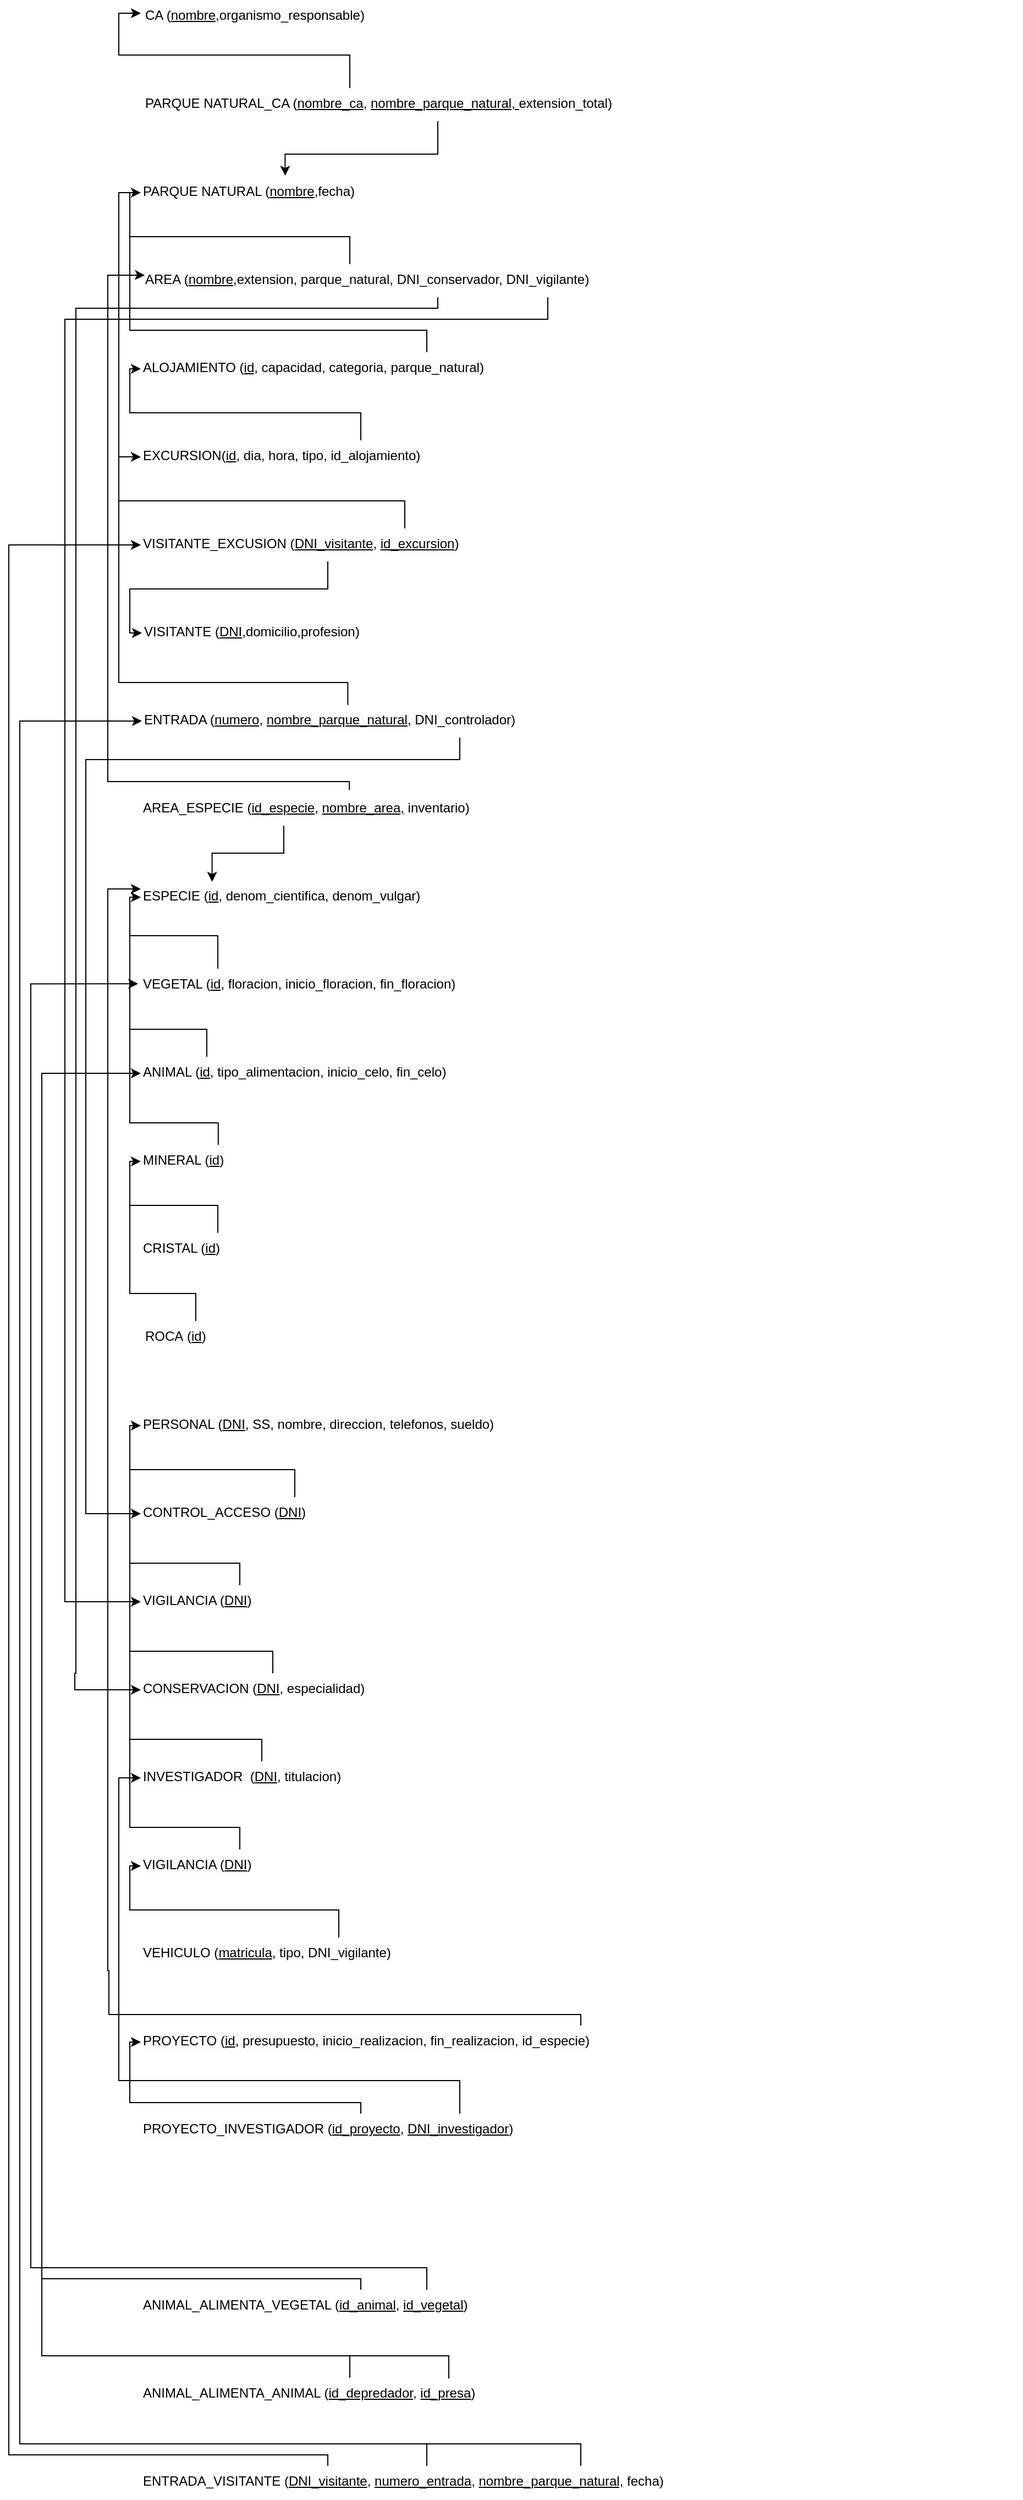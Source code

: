 <mxfile version="22.1.8" type="device">
  <diagram id="R2lEEEUBdFMjLlhIrx00" name="Page-1">
    <mxGraphModel dx="2154" dy="744" grid="1" gridSize="10" guides="1" tooltips="1" connect="1" arrows="1" fold="1" page="1" pageScale="1" pageWidth="850" pageHeight="1100" math="0" shadow="0" extFonts="Permanent Marker^https://fonts.googleapis.com/css?family=Permanent+Marker">
      <root>
        <mxCell id="0" />
        <mxCell id="1" parent="0" />
        <mxCell id="x9J5rN_evlFgohXTIh5l-20" style="edgeStyle=orthogonalEdgeStyle;rounded=0;orthogonalLoop=1;jettySize=auto;html=1;entryX=0;entryY=0.5;entryDx=0;entryDy=0;" edge="1" parent="1" source="Z4ZHJ6j3pj6jutSY8TYd-9" target="Z4ZHJ6j3pj6jutSY8TYd-20">
          <mxGeometry relative="1" as="geometry">
            <Array as="points">
              <mxPoint x="240" y="415" />
              <mxPoint x="30" y="415" />
              <mxPoint x="30" y="375" />
            </Array>
          </mxGeometry>
        </mxCell>
        <mxCell id="Z4ZHJ6j3pj6jutSY8TYd-9" value="&lt;span style=&quot;color: rgb(0, 0, 0); font-family: Helvetica; font-size: 12px; font-style: normal; font-variant-ligatures: normal; font-variant-caps: normal; font-weight: 400; letter-spacing: normal; orphans: 2; text-align: center; text-indent: 0px; text-transform: none; widows: 2; word-spacing: 0px; -webkit-text-stroke-width: 0px; background-color: rgb(251, 251, 251); text-decoration-thickness: initial; text-decoration-style: initial; text-decoration-color: initial; float: none; display: inline !important;&quot;&gt;EXCURSION(&lt;/span&gt;&lt;span style=&quot;color: rgb(0, 0, 0); font-family: Helvetica; font-size: 12px; font-style: normal; font-variant-ligatures: normal; font-variant-caps: normal; letter-spacing: normal; orphans: 2; text-align: center; text-indent: 0px; text-transform: none; widows: 2; word-spacing: 0px; -webkit-text-stroke-width: 0px; background-color: rgb(251, 251, 251); text-decoration-thickness: initial; text-decoration-style: initial; text-decoration-color: initial; float: none; display: inline !important;&quot;&gt;&lt;u&gt;id&lt;/u&gt;&lt;/span&gt;&lt;span style=&quot;color: rgb(0, 0, 0); font-family: Helvetica; font-size: 12px; font-style: normal; font-variant-ligatures: normal; font-variant-caps: normal; font-weight: 400; letter-spacing: normal; orphans: 2; text-align: center; text-indent: 0px; text-transform: none; widows: 2; word-spacing: 0px; -webkit-text-stroke-width: 0px; background-color: rgb(251, 251, 251); text-decoration-thickness: initial; text-decoration-style: initial; text-decoration-color: initial; float: none; display: inline !important;&quot;&gt;, dia, hora, tipo, id_alojamiento)&lt;/span&gt;" style="text;whiteSpace=wrap;html=1;" parent="1" vertex="1">
          <mxGeometry x="40" y="440" width="800" height="30" as="geometry" />
        </mxCell>
        <mxCell id="Z4ZHJ6j3pj6jutSY8TYd-10" value="&lt;span style=&quot;color: rgb(0, 0, 0); font-family: Helvetica; font-size: 12px; font-style: normal; font-variant-ligatures: normal; font-variant-caps: normal; font-weight: 400; letter-spacing: normal; orphans: 2; text-align: center; text-indent: 0px; text-transform: none; widows: 2; word-spacing: 0px; -webkit-text-stroke-width: 0px; background-color: rgb(251, 251, 251); text-decoration-thickness: initial; text-decoration-style: initial; text-decoration-color: initial; float: none; display: inline !important;&quot;&gt;VISITANTE (&lt;u&gt;DNI&lt;/u&gt;,domicilio,profesion)&lt;/span&gt;" style="text;whiteSpace=wrap;html=1;" parent="1" vertex="1">
          <mxGeometry x="41" y="600" width="800" height="30" as="geometry" />
        </mxCell>
        <mxCell id="x9J5rN_evlFgohXTIh5l-27" style="edgeStyle=orthogonalEdgeStyle;rounded=0;orthogonalLoop=1;jettySize=auto;html=1;exitX=0.234;exitY=0.014;exitDx=0;exitDy=0;exitPerimeter=0;endArrow=none;endFill=0;" edge="1" parent="1" source="Z4ZHJ6j3pj6jutSY8TYd-12">
          <mxGeometry relative="1" as="geometry">
            <mxPoint x="30" y="215" as="targetPoint" />
            <Array as="points">
              <mxPoint x="228" y="660" />
              <mxPoint x="20" y="660" />
              <mxPoint x="20" y="215" />
            </Array>
          </mxGeometry>
        </mxCell>
        <mxCell id="x9J5rN_evlFgohXTIh5l-50" style="edgeStyle=orthogonalEdgeStyle;rounded=0;orthogonalLoop=1;jettySize=auto;html=1;entryX=0;entryY=0.5;entryDx=0;entryDy=0;" edge="1" parent="1" source="Z4ZHJ6j3pj6jutSY8TYd-12" target="Z4ZHJ6j3pj6jutSY8TYd-14">
          <mxGeometry relative="1" as="geometry">
            <mxPoint x="-10" y="770" as="targetPoint" />
            <Array as="points">
              <mxPoint x="330" y="730" />
              <mxPoint x="-10" y="730" />
              <mxPoint x="-10" y="1415" />
            </Array>
          </mxGeometry>
        </mxCell>
        <mxCell id="Z4ZHJ6j3pj6jutSY8TYd-12" value="&lt;span style=&quot;color: rgb(0, 0, 0); font-family: Helvetica; font-size: 12px; font-style: normal; font-variant-ligatures: normal; font-variant-caps: normal; font-weight: 400; letter-spacing: normal; orphans: 2; text-align: center; text-indent: 0px; text-transform: none; widows: 2; word-spacing: 0px; -webkit-text-stroke-width: 0px; background-color: rgb(251, 251, 251); text-decoration-thickness: initial; text-decoration-style: initial; text-decoration-color: initial; float: none; display: inline !important;&quot;&gt;ENTRADA (&lt;u&gt;numero&lt;/u&gt;, &lt;u&gt;nombre_parque_natural&lt;/u&gt;, DNI_controlador)&lt;/span&gt;" style="text;whiteSpace=wrap;html=1;" parent="1" vertex="1">
          <mxGeometry x="41" y="680" width="800" height="30" as="geometry" />
        </mxCell>
        <mxCell id="Z4ZHJ6j3pj6jutSY8TYd-13" value="&lt;span style=&quot;color: rgb(0, 0, 0); font-family: Helvetica; font-size: 12px; font-style: normal; font-variant-ligatures: normal; font-variant-caps: normal; font-weight: 400; letter-spacing: normal; orphans: 2; text-align: center; text-indent: 0px; text-transform: none; widows: 2; word-spacing: 0px; -webkit-text-stroke-width: 0px; background-color: rgb(251, 251, 251); text-decoration-thickness: initial; text-decoration-style: initial; text-decoration-color: initial; float: none; display: inline !important;&quot;&gt;PERSONAL (&lt;u&gt;DNI&lt;/u&gt;, SS, nombre, direccion, telefonos, sueldo)&lt;/span&gt;" style="text;whiteSpace=wrap;html=1;" parent="1" vertex="1">
          <mxGeometry x="40" y="1320" width="800" height="30" as="geometry" />
        </mxCell>
        <mxCell id="x9J5rN_evlFgohXTIh5l-37" style="edgeStyle=orthogonalEdgeStyle;rounded=0;orthogonalLoop=1;jettySize=auto;html=1;entryX=0;entryY=0.5;entryDx=0;entryDy=0;" edge="1" parent="1" source="Z4ZHJ6j3pj6jutSY8TYd-14" target="Z4ZHJ6j3pj6jutSY8TYd-13">
          <mxGeometry relative="1" as="geometry">
            <mxPoint x="130" y="1380" as="targetPoint" />
            <Array as="points">
              <mxPoint x="180" y="1375" />
              <mxPoint x="30" y="1375" />
              <mxPoint x="30" y="1335" />
            </Array>
          </mxGeometry>
        </mxCell>
        <mxCell id="Z4ZHJ6j3pj6jutSY8TYd-14" value="&lt;span style=&quot;color: rgb(0, 0, 0); font-family: Helvetica; font-size: 12px; font-style: normal; font-variant-ligatures: normal; font-variant-caps: normal; font-weight: 400; letter-spacing: normal; orphans: 2; text-align: center; text-indent: 0px; text-transform: none; widows: 2; word-spacing: 0px; -webkit-text-stroke-width: 0px; background-color: rgb(251, 251, 251); text-decoration-thickness: initial; text-decoration-style: initial; text-decoration-color: initial; float: none; display: inline !important;&quot;&gt;CONTROL_ACCESO (&lt;u style=&quot;border-color: var(--border-color);&quot;&gt;DNI&lt;/u&gt;)&lt;/span&gt;" style="text;whiteSpace=wrap;html=1;" parent="1" vertex="1">
          <mxGeometry x="40" y="1400" width="758" height="30" as="geometry" />
        </mxCell>
        <mxCell id="x9J5rN_evlFgohXTIh5l-38" style="edgeStyle=orthogonalEdgeStyle;rounded=0;orthogonalLoop=1;jettySize=auto;html=1;endArrow=none;endFill=0;" edge="1" parent="1" source="Z4ZHJ6j3pj6jutSY8TYd-15">
          <mxGeometry relative="1" as="geometry">
            <mxPoint x="30" y="1370" as="targetPoint" />
            <Array as="points">
              <mxPoint x="130" y="1460" />
              <mxPoint x="30" y="1460" />
            </Array>
          </mxGeometry>
        </mxCell>
        <mxCell id="Z4ZHJ6j3pj6jutSY8TYd-15" value="&lt;span style=&quot;color: rgb(0, 0, 0); font-family: Helvetica; font-size: 12px; font-style: normal; font-variant-ligatures: normal; font-variant-caps: normal; font-weight: 400; letter-spacing: normal; orphans: 2; text-align: center; text-indent: 0px; text-transform: none; widows: 2; word-spacing: 0px; -webkit-text-stroke-width: 0px; background-color: rgb(251, 251, 251); text-decoration-thickness: initial; text-decoration-style: initial; text-decoration-color: initial; float: none; display: inline !important;&quot;&gt;VIGILANCIA (&lt;u style=&quot;border-color: var(--border-color);&quot;&gt;DNI&lt;/u&gt;)&lt;/span&gt;" style="text;whiteSpace=wrap;html=1;" parent="1" vertex="1">
          <mxGeometry x="40" y="1480" width="800" height="30" as="geometry" />
        </mxCell>
        <mxCell id="x9J5rN_evlFgohXTIh5l-39" style="edgeStyle=orthogonalEdgeStyle;rounded=0;orthogonalLoop=1;jettySize=auto;html=1;endArrow=none;endFill=0;" edge="1" parent="1" source="Z4ZHJ6j3pj6jutSY8TYd-16">
          <mxGeometry relative="1" as="geometry">
            <mxPoint x="30" y="1450" as="targetPoint" />
            <Array as="points">
              <mxPoint x="160" y="1540" />
              <mxPoint x="30" y="1540" />
            </Array>
          </mxGeometry>
        </mxCell>
        <mxCell id="Z4ZHJ6j3pj6jutSY8TYd-16" value="&lt;span style=&quot;color: rgb(0, 0, 0); font-family: Helvetica; font-size: 12px; font-style: normal; font-variant-ligatures: normal; font-variant-caps: normal; font-weight: 400; letter-spacing: normal; orphans: 2; text-align: center; text-indent: 0px; text-transform: none; widows: 2; word-spacing: 0px; -webkit-text-stroke-width: 0px; background-color: rgb(251, 251, 251); text-decoration-thickness: initial; text-decoration-style: initial; text-decoration-color: initial; float: none; display: inline !important;&quot;&gt;CONSERVACION&amp;nbsp;&lt;/span&gt;(&lt;u style=&quot;border-color: var(--border-color); text-align: center;&quot;&gt;DNI&lt;/u&gt;&lt;span style=&quot;border-color: var(--border-color); text-align: center;&quot;&gt;, especialidad&lt;/span&gt;&lt;span style=&quot;text-align: center;&quot;&gt;)&lt;/span&gt;" style="text;whiteSpace=wrap;html=1;" parent="1" vertex="1">
          <mxGeometry x="40" y="1560" width="800" height="30" as="geometry" />
        </mxCell>
        <mxCell id="x9J5rN_evlFgohXTIh5l-40" style="edgeStyle=orthogonalEdgeStyle;rounded=0;orthogonalLoop=1;jettySize=auto;html=1;endArrow=none;endFill=0;" edge="1" parent="1" source="Z4ZHJ6j3pj6jutSY8TYd-17">
          <mxGeometry relative="1" as="geometry">
            <mxPoint x="30" y="1530" as="targetPoint" />
            <Array as="points">
              <mxPoint x="150" y="1620" />
              <mxPoint x="30" y="1620" />
            </Array>
          </mxGeometry>
        </mxCell>
        <mxCell id="Z4ZHJ6j3pj6jutSY8TYd-17" value="&lt;span style=&quot;color: rgb(0, 0, 0); font-family: Helvetica; font-size: 12px; font-style: normal; font-variant-ligatures: normal; font-variant-caps: normal; font-weight: 400; letter-spacing: normal; orphans: 2; text-align: center; text-indent: 0px; text-transform: none; widows: 2; word-spacing: 0px; -webkit-text-stroke-width: 0px; background-color: rgb(251, 251, 251); text-decoration-thickness: initial; text-decoration-style: initial; text-decoration-color: initial; float: none; display: inline !important;&quot;&gt;INVESTIGADOR&amp;nbsp;&lt;/span&gt;&amp;nbsp;(&lt;u style=&quot;border-color: var(--border-color); text-align: center;&quot;&gt;DNI&lt;/u&gt;&lt;span style=&quot;border-color: var(--border-color); text-align: center;&quot;&gt;, titulacion&lt;/span&gt;&lt;span style=&quot;border-color: var(--border-color); text-align: center;&quot;&gt;)&lt;/span&gt;" style="text;whiteSpace=wrap;html=1;" parent="1" vertex="1">
          <mxGeometry x="40" y="1640" width="800" height="30" as="geometry" />
        </mxCell>
        <mxCell id="Z4ZHJ6j3pj6jutSY8TYd-18" value="&lt;span style=&quot;color: rgb(0, 0, 0); font-family: Helvetica; font-size: 12px; font-style: normal; font-variant-ligatures: normal; font-variant-caps: normal; font-weight: 400; letter-spacing: normal; orphans: 2; text-align: center; text-indent: 0px; text-transform: none; widows: 2; word-spacing: 0px; -webkit-text-stroke-width: 0px; background-color: rgb(251, 251, 251); text-decoration-thickness: initial; text-decoration-style: initial; text-decoration-color: initial; float: none; display: inline !important;&quot;&gt;CA (&lt;u&gt;nombre&lt;/u&gt;,organismo_responsable)&lt;/span&gt;" style="text;whiteSpace=wrap;html=1;" parent="1" vertex="1">
          <mxGeometry x="42" y="40" width="798" height="30" as="geometry" />
        </mxCell>
        <mxCell id="Z4ZHJ6j3pj6jutSY8TYd-19" value="&lt;span style=&quot;color: rgb(0, 0, 0); font-family: Helvetica; font-size: 12px; font-style: normal; font-variant-ligatures: normal; font-variant-caps: normal; font-weight: 400; letter-spacing: normal; orphans: 2; text-align: center; text-indent: 0px; text-transform: none; widows: 2; word-spacing: 0px; -webkit-text-stroke-width: 0px; background-color: rgb(251, 251, 251); text-decoration-thickness: initial; text-decoration-style: initial; text-decoration-color: initial; float: none; display: inline !important;&quot;&gt;PARQUE NATURAL (&lt;u&gt;nombre&lt;/u&gt;,fecha)&lt;/span&gt;" style="text;whiteSpace=wrap;html=1;" parent="1" vertex="1">
          <mxGeometry x="40" y="200" width="800" height="30" as="geometry" />
        </mxCell>
        <mxCell id="x9J5rN_evlFgohXTIh5l-19" style="edgeStyle=orthogonalEdgeStyle;rounded=0;orthogonalLoop=1;jettySize=auto;html=1;endArrow=none;endFill=0;" edge="1" parent="1" source="Z4ZHJ6j3pj6jutSY8TYd-20">
          <mxGeometry relative="1" as="geometry">
            <mxPoint x="30" y="220" as="targetPoint" />
            <Array as="points">
              <mxPoint x="300" y="340" />
              <mxPoint x="30" y="340" />
              <mxPoint x="30" y="220" />
            </Array>
          </mxGeometry>
        </mxCell>
        <mxCell id="Z4ZHJ6j3pj6jutSY8TYd-20" value="&lt;span style=&quot;color: rgb(0, 0, 0); font-family: Helvetica; font-size: 12px; font-style: normal; font-variant-ligatures: normal; font-variant-caps: normal; font-weight: 400; letter-spacing: normal; orphans: 2; text-align: center; text-indent: 0px; text-transform: none; widows: 2; word-spacing: 0px; -webkit-text-stroke-width: 0px; background-color: rgb(251, 251, 251); text-decoration-thickness: initial; text-decoration-style: initial; text-decoration-color: initial; float: none; display: inline !important;&quot;&gt;ALOJAMIENTO (&lt;/span&gt;&lt;u style=&quot;border-color: var(--border-color); color: rgb(0, 0, 0); font-family: Helvetica; font-size: 12px; font-style: normal; font-variant-ligatures: normal; font-variant-caps: normal; font-weight: 400; letter-spacing: normal; orphans: 2; text-align: center; text-indent: 0px; text-transform: none; widows: 2; word-spacing: 0px; -webkit-text-stroke-width: 0px; background-color: rgb(251, 251, 251);&quot;&gt;id&lt;/u&gt;&lt;span style=&quot;color: rgb(0, 0, 0); font-family: Helvetica; font-size: 12px; font-style: normal; font-variant-ligatures: normal; font-variant-caps: normal; font-weight: 400; letter-spacing: normal; orphans: 2; text-align: center; text-indent: 0px; text-transform: none; widows: 2; word-spacing: 0px; -webkit-text-stroke-width: 0px; background-color: rgb(251, 251, 251); text-decoration-thickness: initial; text-decoration-style: initial; text-decoration-color: initial; float: none; display: inline !important;&quot;&gt;,&amp;nbsp;capacidad,&amp;nbsp;categoria, parque_natural)&lt;/span&gt;" style="text;whiteSpace=wrap;html=1;" parent="1" vertex="1">
          <mxGeometry x="40" y="360" width="800" height="30" as="geometry" />
        </mxCell>
        <mxCell id="x9J5rN_evlFgohXTIh5l-18" value="" style="edgeStyle=orthogonalEdgeStyle;rounded=0;orthogonalLoop=1;jettySize=auto;html=1;entryX=0;entryY=0.5;entryDx=0;entryDy=0;" edge="1" parent="1" source="Z4ZHJ6j3pj6jutSY8TYd-21" target="Z4ZHJ6j3pj6jutSY8TYd-19">
          <mxGeometry relative="1" as="geometry">
            <mxPoint x="50" y="250" as="targetPoint" />
            <Array as="points">
              <mxPoint x="230" y="255" />
              <mxPoint x="30" y="255" />
              <mxPoint x="30" y="215" />
            </Array>
          </mxGeometry>
        </mxCell>
        <mxCell id="x9J5rN_evlFgohXTIh5l-51" style="edgeStyle=orthogonalEdgeStyle;rounded=0;orthogonalLoop=1;jettySize=auto;html=1;entryX=0;entryY=0.5;entryDx=0;entryDy=0;" edge="1" parent="1" source="Z4ZHJ6j3pj6jutSY8TYd-21" target="Z4ZHJ6j3pj6jutSY8TYd-16">
          <mxGeometry relative="1" as="geometry">
            <mxPoint x="-20" y="360" as="targetPoint" />
            <Array as="points">
              <mxPoint x="310" y="320" />
              <mxPoint x="-19" y="320" />
              <mxPoint x="-19" y="1560" />
              <mxPoint x="-20" y="1560" />
              <mxPoint x="-20" y="1575" />
            </Array>
          </mxGeometry>
        </mxCell>
        <mxCell id="x9J5rN_evlFgohXTIh5l-52" style="edgeStyle=orthogonalEdgeStyle;rounded=0;orthogonalLoop=1;jettySize=auto;html=1;entryX=0;entryY=0.5;entryDx=0;entryDy=0;" edge="1" parent="1" source="Z4ZHJ6j3pj6jutSY8TYd-21" target="Z4ZHJ6j3pj6jutSY8TYd-15">
          <mxGeometry relative="1" as="geometry">
            <mxPoint x="-30" y="1500" as="targetPoint" />
            <Array as="points">
              <mxPoint x="410" y="330" />
              <mxPoint x="-29" y="330" />
              <mxPoint x="-29" y="1495" />
            </Array>
          </mxGeometry>
        </mxCell>
        <mxCell id="Z4ZHJ6j3pj6jutSY8TYd-21" value="&lt;span style=&quot;color: rgb(0, 0, 0); font-family: Helvetica; font-size: 12px; font-style: normal; font-variant-ligatures: normal; font-variant-caps: normal; font-weight: 400; letter-spacing: normal; orphans: 2; text-align: center; text-indent: 0px; text-transform: none; widows: 2; word-spacing: 0px; -webkit-text-stroke-width: 0px; background-color: rgb(251, 251, 251); text-decoration-thickness: initial; text-decoration-style: initial; text-decoration-color: initial; float: none; display: inline !important;&quot;&gt;AREA (&lt;/span&gt;&lt;u style=&quot;border-color: var(--border-color); color: rgb(0, 0, 0); font-family: Helvetica; font-size: 12px; font-style: normal; font-variant-ligatures: normal; font-variant-caps: normal; font-weight: 400; letter-spacing: normal; orphans: 2; text-align: center; text-indent: 0px; text-transform: none; widows: 2; word-spacing: 0px; -webkit-text-stroke-width: 0px; background-color: rgb(251, 251, 251);&quot;&gt;nombre&lt;/u&gt;&lt;span style=&quot;color: rgb(0, 0, 0); font-family: Helvetica; font-size: 12px; font-style: normal; font-variant-ligatures: normal; font-variant-caps: normal; font-weight: 400; letter-spacing: normal; orphans: 2; text-align: center; text-indent: 0px; text-transform: none; widows: 2; word-spacing: 0px; -webkit-text-stroke-width: 0px; background-color: rgb(251, 251, 251); text-decoration-thickness: initial; text-decoration-style: initial; text-decoration-color: initial; float: none; display: inline !important;&quot;&gt;,extension, parque_natural, DNI_conservador, DNI_vigilante)&lt;/span&gt;" style="text;whiteSpace=wrap;html=1;" parent="1" vertex="1">
          <mxGeometry x="42" y="280" width="798" height="30" as="geometry" />
        </mxCell>
        <mxCell id="x9J5rN_evlFgohXTIh5l-41" style="edgeStyle=orthogonalEdgeStyle;rounded=0;orthogonalLoop=1;jettySize=auto;html=1;endArrow=none;endFill=0;" edge="1" parent="1" source="x9J5rN_evlFgohXTIh5l-1">
          <mxGeometry relative="1" as="geometry">
            <mxPoint x="30" y="1600" as="targetPoint" />
            <Array as="points">
              <mxPoint x="130" y="1700" />
              <mxPoint x="30" y="1700" />
            </Array>
          </mxGeometry>
        </mxCell>
        <mxCell id="x9J5rN_evlFgohXTIh5l-1" value="&lt;span style=&quot;color: rgb(0, 0, 0); font-family: Helvetica; font-size: 12px; font-style: normal; font-variant-ligatures: normal; font-variant-caps: normal; font-weight: 400; letter-spacing: normal; orphans: 2; text-align: center; text-indent: 0px; text-transform: none; widows: 2; word-spacing: 0px; -webkit-text-stroke-width: 0px; background-color: rgb(251, 251, 251); text-decoration-thickness: initial; text-decoration-style: initial; text-decoration-color: initial; float: none; display: inline !important;&quot;&gt;VIGILANCIA (&lt;u style=&quot;border-color: var(--border-color);&quot;&gt;DNI&lt;/u&gt;)&lt;/span&gt;" style="text;whiteSpace=wrap;html=1;" vertex="1" parent="1">
          <mxGeometry x="40" y="1720" width="800" height="30" as="geometry" />
        </mxCell>
        <mxCell id="x9J5rN_evlFgohXTIh5l-2" value="&lt;span style=&quot;color: rgb(0, 0, 0); font-family: Helvetica; font-size: 12px; font-style: normal; font-variant-ligatures: normal; font-variant-caps: normal; font-weight: 400; letter-spacing: normal; orphans: 2; text-align: center; text-indent: 0px; text-transform: none; widows: 2; word-spacing: 0px; -webkit-text-stroke-width: 0px; background-color: rgb(251, 251, 251); text-decoration-thickness: initial; text-decoration-style: initial; text-decoration-color: initial; float: none; display: inline !important;&quot;&gt;ESPECIE (&lt;u&gt;id&lt;/u&gt;, denom_cientifica, denom_vulgar)&lt;/span&gt;" style="text;whiteSpace=wrap;html=1;" vertex="1" parent="1">
          <mxGeometry x="40" y="840" width="800" height="30" as="geometry" />
        </mxCell>
        <mxCell id="x9J5rN_evlFgohXTIh5l-32" value="" style="edgeStyle=orthogonalEdgeStyle;rounded=0;orthogonalLoop=1;jettySize=auto;html=1;endArrow=none;endFill=0;" edge="1" parent="1" source="x9J5rN_evlFgohXTIh5l-3">
          <mxGeometry relative="1" as="geometry">
            <mxPoint x="30" y="890" as="targetPoint" />
            <Array as="points">
              <mxPoint x="110" y="900" />
              <mxPoint x="110" y="900" />
            </Array>
          </mxGeometry>
        </mxCell>
        <mxCell id="x9J5rN_evlFgohXTIh5l-3" value="&lt;span style=&quot;color: rgb(0, 0, 0); font-family: Helvetica; font-size: 12px; font-style: normal; font-variant-ligatures: normal; font-variant-caps: normal; font-weight: 400; letter-spacing: normal; orphans: 2; text-align: center; text-indent: 0px; text-transform: none; widows: 2; word-spacing: 0px; -webkit-text-stroke-width: 0px; background-color: rgb(251, 251, 251); text-decoration-thickness: initial; text-decoration-style: initial; text-decoration-color: initial; float: none; display: inline !important;&quot;&gt;VEGETAL (&lt;u&gt;id&lt;/u&gt;, floracion, inicio_floracion, fin_floracion)&lt;/span&gt;" style="text;whiteSpace=wrap;html=1;" vertex="1" parent="1">
          <mxGeometry x="40" y="920" width="800" height="30" as="geometry" />
        </mxCell>
        <mxCell id="x9J5rN_evlFgohXTIh5l-33" value="" style="edgeStyle=orthogonalEdgeStyle;rounded=0;orthogonalLoop=1;jettySize=auto;html=1;entryX=0;entryY=0.5;entryDx=0;entryDy=0;" edge="1" parent="1" source="x9J5rN_evlFgohXTIh5l-4" target="x9J5rN_evlFgohXTIh5l-2">
          <mxGeometry relative="1" as="geometry">
            <Array as="points">
              <mxPoint x="100" y="975" />
              <mxPoint x="30" y="975" />
              <mxPoint x="30" y="855" />
            </Array>
          </mxGeometry>
        </mxCell>
        <mxCell id="x9J5rN_evlFgohXTIh5l-4" value="&lt;span style=&quot;color: rgb(0, 0, 0); font-family: Helvetica; font-size: 12px; font-style: normal; font-variant-ligatures: normal; font-variant-caps: normal; font-weight: 400; letter-spacing: normal; orphans: 2; text-align: center; text-indent: 0px; text-transform: none; widows: 2; word-spacing: 0px; -webkit-text-stroke-width: 0px; background-color: rgb(251, 251, 251); text-decoration-thickness: initial; text-decoration-style: initial; text-decoration-color: initial; float: none; display: inline !important;&quot;&gt;ANIMAL (&lt;u&gt;id&lt;/u&gt;, tipo_alimentacion, inicio_celo, fin_celo)&lt;/span&gt;" style="text;whiteSpace=wrap;html=1;" vertex="1" parent="1">
          <mxGeometry x="40" y="1000" width="800" height="30" as="geometry" />
        </mxCell>
        <mxCell id="x9J5rN_evlFgohXTIh5l-34" value="" style="edgeStyle=orthogonalEdgeStyle;rounded=0;orthogonalLoop=1;jettySize=auto;html=1;exitX=0.088;exitY=0;exitDx=0;exitDy=0;exitPerimeter=0;endArrow=none;endFill=0;" edge="1" parent="1" source="x9J5rN_evlFgohXTIh5l-5">
          <mxGeometry relative="1" as="geometry">
            <mxPoint x="30" y="970" as="targetPoint" />
            <Array as="points">
              <mxPoint x="110" y="1060" />
              <mxPoint x="30" y="1060" />
              <mxPoint x="30" y="970" />
            </Array>
          </mxGeometry>
        </mxCell>
        <mxCell id="x9J5rN_evlFgohXTIh5l-5" value="&lt;span style=&quot;color: rgb(0, 0, 0); font-family: Helvetica; font-size: 12px; font-style: normal; font-variant-ligatures: normal; font-variant-caps: normal; font-weight: 400; letter-spacing: normal; orphans: 2; text-align: center; text-indent: 0px; text-transform: none; widows: 2; word-spacing: 0px; -webkit-text-stroke-width: 0px; background-color: rgb(251, 251, 251); text-decoration-thickness: initial; text-decoration-style: initial; text-decoration-color: initial; float: none; display: inline !important;&quot;&gt;MINERAL (&lt;u&gt;id&lt;/u&gt;)&lt;/span&gt;" style="text;whiteSpace=wrap;html=1;" vertex="1" parent="1">
          <mxGeometry x="40" y="1080" width="800" height="30" as="geometry" />
        </mxCell>
        <mxCell id="x9J5rN_evlFgohXTIh5l-35" style="edgeStyle=orthogonalEdgeStyle;rounded=0;orthogonalLoop=1;jettySize=auto;html=1;entryX=0;entryY=0.5;entryDx=0;entryDy=0;" edge="1" parent="1" source="x9J5rN_evlFgohXTIh5l-6" target="x9J5rN_evlFgohXTIh5l-5">
          <mxGeometry relative="1" as="geometry">
            <Array as="points">
              <mxPoint x="110" y="1135" />
              <mxPoint x="30" y="1135" />
              <mxPoint x="30" y="1095" />
            </Array>
          </mxGeometry>
        </mxCell>
        <mxCell id="x9J5rN_evlFgohXTIh5l-6" value="&lt;span style=&quot;color: rgb(0, 0, 0); font-family: Helvetica; font-size: 12px; font-style: normal; font-variant-ligatures: normal; font-variant-caps: normal; font-weight: 400; letter-spacing: normal; orphans: 2; text-align: center; text-indent: 0px; text-transform: none; widows: 2; word-spacing: 0px; -webkit-text-stroke-width: 0px; background-color: rgb(251, 251, 251); text-decoration-thickness: initial; text-decoration-style: initial; text-decoration-color: initial; float: none; display: inline !important;&quot;&gt;CRISTAL (&lt;u&gt;id&lt;/u&gt;)&lt;/span&gt;" style="text;whiteSpace=wrap;html=1;" vertex="1" parent="1">
          <mxGeometry x="40" y="1160" width="800" height="30" as="geometry" />
        </mxCell>
        <mxCell id="x9J5rN_evlFgohXTIh5l-36" style="edgeStyle=orthogonalEdgeStyle;rounded=0;orthogonalLoop=1;jettySize=auto;html=1;endArrow=none;endFill=0;" edge="1" parent="1" source="x9J5rN_evlFgohXTIh5l-7">
          <mxGeometry relative="1" as="geometry">
            <mxPoint x="30" y="1100" as="targetPoint" />
            <Array as="points">
              <mxPoint x="90" y="1215" />
              <mxPoint x="30" y="1215" />
              <mxPoint x="30" y="1175" />
            </Array>
          </mxGeometry>
        </mxCell>
        <mxCell id="x9J5rN_evlFgohXTIh5l-7" value="&lt;span style=&quot;color: rgb(0, 0, 0); font-family: Helvetica; font-size: 12px; font-style: normal; font-variant-ligatures: normal; font-variant-caps: normal; font-weight: 400; letter-spacing: normal; orphans: 2; text-align: center; text-indent: 0px; text-transform: none; widows: 2; word-spacing: 0px; -webkit-text-stroke-width: 0px; background-color: rgb(251, 251, 251); text-decoration-thickness: initial; text-decoration-style: initial; text-decoration-color: initial; float: none; display: inline !important;&quot;&gt;ROCA&amp;nbsp;&lt;/span&gt;(&lt;u&gt;id&lt;/u&gt;)" style="text;whiteSpace=wrap;html=1;" vertex="1" parent="1">
          <mxGeometry x="42" y="1240" width="798" height="30" as="geometry" />
        </mxCell>
        <mxCell id="x9J5rN_evlFgohXTIh5l-42" style="edgeStyle=orthogonalEdgeStyle;rounded=0;orthogonalLoop=1;jettySize=auto;html=1;entryX=0;entryY=0.5;entryDx=0;entryDy=0;" edge="1" parent="1" source="x9J5rN_evlFgohXTIh5l-8" target="x9J5rN_evlFgohXTIh5l-1">
          <mxGeometry relative="1" as="geometry">
            <Array as="points">
              <mxPoint x="220" y="1775" />
              <mxPoint x="30" y="1775" />
              <mxPoint x="30" y="1735" />
            </Array>
          </mxGeometry>
        </mxCell>
        <mxCell id="x9J5rN_evlFgohXTIh5l-8" value="&lt;span style=&quot;color: rgb(0, 0, 0); font-family: Helvetica; font-size: 12px; font-style: normal; font-variant-ligatures: normal; font-variant-caps: normal; font-weight: 400; letter-spacing: normal; orphans: 2; text-align: center; text-indent: 0px; text-transform: none; widows: 2; word-spacing: 0px; -webkit-text-stroke-width: 0px; background-color: rgb(251, 251, 251); text-decoration-thickness: initial; text-decoration-style: initial; text-decoration-color: initial; float: none; display: inline !important;&quot;&gt;VEHICULO (&lt;u&gt;matricula&lt;/u&gt;, tipo, DNI_vigilante)&lt;/span&gt;" style="text;whiteSpace=wrap;html=1;" vertex="1" parent="1">
          <mxGeometry x="40" y="1800" width="800" height="30" as="geometry" />
        </mxCell>
        <mxCell id="x9J5rN_evlFgohXTIh5l-63" style="edgeStyle=orthogonalEdgeStyle;rounded=0;orthogonalLoop=1;jettySize=auto;html=1;entryX=0;entryY=0.25;entryDx=0;entryDy=0;" edge="1" parent="1" source="x9J5rN_evlFgohXTIh5l-9" target="x9J5rN_evlFgohXTIh5l-2">
          <mxGeometry relative="1" as="geometry">
            <mxPoint x="10" y="850" as="targetPoint" />
            <Array as="points">
              <mxPoint x="440" y="1870" />
              <mxPoint x="11" y="1870" />
              <mxPoint x="11" y="1830" />
              <mxPoint x="10" y="1830" />
              <mxPoint x="10" y="848" />
            </Array>
          </mxGeometry>
        </mxCell>
        <mxCell id="x9J5rN_evlFgohXTIh5l-9" value="&lt;span style=&quot;color: rgb(0, 0, 0); font-family: Helvetica; font-size: 12px; font-style: normal; font-variant-ligatures: normal; font-variant-caps: normal; font-weight: 400; letter-spacing: normal; orphans: 2; text-align: center; text-indent: 0px; text-transform: none; widows: 2; word-spacing: 0px; -webkit-text-stroke-width: 0px; background-color: rgb(251, 251, 251); text-decoration-thickness: initial; text-decoration-style: initial; text-decoration-color: initial; float: none; display: inline !important;&quot;&gt;PROYECTO (&lt;u&gt;id&lt;/u&gt;, presupuesto, inicio_realizacion, fin_realizacion, id_especie)&lt;/span&gt;" style="text;whiteSpace=wrap;html=1;" vertex="1" parent="1">
          <mxGeometry x="40" y="1880" width="800" height="30" as="geometry" />
        </mxCell>
        <mxCell id="x9J5rN_evlFgohXTIh5l-11" value="" style="edgeStyle=orthogonalEdgeStyle;rounded=0;orthogonalLoop=1;jettySize=auto;html=1;" edge="1" parent="1" source="x9J5rN_evlFgohXTIh5l-10">
          <mxGeometry relative="1" as="geometry">
            <mxPoint x="40" y="52" as="targetPoint" />
            <Array as="points">
              <mxPoint x="230" y="90" />
              <mxPoint x="20" y="90" />
              <mxPoint x="20" y="52" />
              <mxPoint x="40" y="52" />
            </Array>
          </mxGeometry>
        </mxCell>
        <mxCell id="x9J5rN_evlFgohXTIh5l-17" value="" style="edgeStyle=orthogonalEdgeStyle;rounded=0;orthogonalLoop=1;jettySize=auto;html=1;entryX=0.164;entryY=-0.014;entryDx=0;entryDy=0;entryPerimeter=0;" edge="1" parent="1" source="x9J5rN_evlFgohXTIh5l-10" target="Z4ZHJ6j3pj6jutSY8TYd-19">
          <mxGeometry relative="1" as="geometry">
            <mxPoint x="310" y="160" as="sourcePoint" />
            <Array as="points">
              <mxPoint x="310" y="180" />
              <mxPoint x="171" y="180" />
            </Array>
          </mxGeometry>
        </mxCell>
        <mxCell id="x9J5rN_evlFgohXTIh5l-10" value="&lt;span style=&quot;color: rgb(0, 0, 0); font-family: Helvetica; font-size: 12px; font-style: normal; font-variant-ligatures: normal; font-variant-caps: normal; font-weight: 400; letter-spacing: normal; orphans: 2; text-align: center; text-indent: 0px; text-transform: none; widows: 2; word-spacing: 0px; -webkit-text-stroke-width: 0px; background-color: rgb(251, 251, 251); text-decoration-thickness: initial; text-decoration-style: initial; text-decoration-color: initial; float: none; display: inline !important;&quot;&gt;PARQUE NATURAL_CA (&lt;u&gt;nombre_ca&lt;/u&gt;, &lt;u&gt;nombre_parque_natural,&amp;nbsp;&lt;/u&gt;extension_total)&lt;/span&gt;" style="text;whiteSpace=wrap;html=1;" vertex="1" parent="1">
          <mxGeometry x="42" y="120" width="798" height="30" as="geometry" />
        </mxCell>
        <mxCell id="x9J5rN_evlFgohXTIh5l-23" style="edgeStyle=orthogonalEdgeStyle;rounded=0;orthogonalLoop=1;jettySize=auto;html=1;entryX=0;entryY=0.5;entryDx=0;entryDy=0;" edge="1" parent="1" source="x9J5rN_evlFgohXTIh5l-22" target="Z4ZHJ6j3pj6jutSY8TYd-9">
          <mxGeometry relative="1" as="geometry">
            <Array as="points">
              <mxPoint x="280" y="495" />
              <mxPoint x="20" y="495" />
              <mxPoint x="20" y="455" />
            </Array>
          </mxGeometry>
        </mxCell>
        <mxCell id="x9J5rN_evlFgohXTIh5l-25" style="edgeStyle=orthogonalEdgeStyle;rounded=0;orthogonalLoop=1;jettySize=auto;html=1;entryX=0;entryY=0.5;entryDx=0;entryDy=0;" edge="1" parent="1" source="x9J5rN_evlFgohXTIh5l-22" target="Z4ZHJ6j3pj6jutSY8TYd-10">
          <mxGeometry relative="1" as="geometry">
            <Array as="points">
              <mxPoint x="210" y="575" />
              <mxPoint x="30" y="575" />
              <mxPoint x="30" y="615" />
            </Array>
          </mxGeometry>
        </mxCell>
        <mxCell id="x9J5rN_evlFgohXTIh5l-22" value="&lt;span style=&quot;color: rgb(0, 0, 0); font-family: Helvetica; font-size: 12px; font-style: normal; font-variant-ligatures: normal; font-variant-caps: normal; font-weight: 400; letter-spacing: normal; orphans: 2; text-align: center; text-indent: 0px; text-transform: none; widows: 2; word-spacing: 0px; -webkit-text-stroke-width: 0px; background-color: rgb(251, 251, 251); text-decoration-thickness: initial; text-decoration-style: initial; text-decoration-color: initial; float: none; display: inline !important;&quot;&gt;VISITANTE_EXCUSION (&lt;/span&gt;&lt;u style=&quot;border-color: var(--border-color); color: rgb(0, 0, 0); font-family: Helvetica; font-size: 12px; font-style: normal; font-variant-ligatures: normal; font-variant-caps: normal; font-weight: 400; letter-spacing: normal; orphans: 2; text-align: center; text-indent: 0px; text-transform: none; widows: 2; word-spacing: 0px; -webkit-text-stroke-width: 0px;&quot;&gt;DNI_visitante&lt;/u&gt;&lt;span style=&quot;color: rgb(0, 0, 0); font-family: Helvetica; font-size: 12px; font-style: normal; font-variant-ligatures: normal; font-variant-caps: normal; font-weight: 400; letter-spacing: normal; orphans: 2; text-align: center; text-indent: 0px; text-transform: none; widows: 2; word-spacing: 0px; -webkit-text-stroke-width: 0px; background-color: rgb(251, 251, 251); text-decoration-thickness: initial; text-decoration-style: initial; text-decoration-color: initial; float: none; display: inline !important;&quot;&gt;,&amp;nbsp;&lt;u&gt;id_excursion&lt;/u&gt;)&lt;/span&gt;" style="text;whiteSpace=wrap;html=1;" vertex="1" parent="1">
          <mxGeometry x="40" y="520" width="800" height="30" as="geometry" />
        </mxCell>
        <mxCell id="x9J5rN_evlFgohXTIh5l-31" style="edgeStyle=orthogonalEdgeStyle;rounded=0;orthogonalLoop=1;jettySize=auto;html=1;exitX=0.237;exitY=-0.081;exitDx=0;exitDy=0;exitPerimeter=0;entryX=0.002;entryY=0.335;entryDx=0;entryDy=0;entryPerimeter=0;" edge="1" parent="1" source="x9J5rN_evlFgohXTIh5l-28" target="Z4ZHJ6j3pj6jutSY8TYd-21">
          <mxGeometry relative="1" as="geometry">
            <mxPoint x="10" y="300" as="targetPoint" />
            <Array as="points">
              <mxPoint x="230" y="750" />
              <mxPoint x="10" y="750" />
              <mxPoint x="10" y="290" />
              <mxPoint x="42" y="290" />
            </Array>
          </mxGeometry>
        </mxCell>
        <mxCell id="x9J5rN_evlFgohXTIh5l-28" value="&lt;span style=&quot;color: rgb(0, 0, 0); font-family: Helvetica; font-size: 12px; font-style: normal; font-variant-ligatures: normal; font-variant-caps: normal; font-weight: 400; letter-spacing: normal; orphans: 2; text-align: center; text-indent: 0px; text-transform: none; widows: 2; word-spacing: 0px; -webkit-text-stroke-width: 0px; background-color: rgb(251, 251, 251); text-decoration-thickness: initial; text-decoration-style: initial; text-decoration-color: initial; float: none; display: inline !important;&quot;&gt;AREA_ESPECIE (&lt;u&gt;id_especie&lt;/u&gt;, &lt;u&gt;nombre_area,&lt;/u&gt; inventario)&lt;/span&gt;" style="text;whiteSpace=wrap;html=1;" vertex="1" parent="1">
          <mxGeometry x="40" y="760" width="800" height="30" as="geometry" />
        </mxCell>
        <mxCell id="x9J5rN_evlFgohXTIh5l-30" style="edgeStyle=orthogonalEdgeStyle;rounded=0;orthogonalLoop=1;jettySize=auto;html=1;entryX=0.081;entryY=0.033;entryDx=0;entryDy=0;entryPerimeter=0;" edge="1" parent="1" source="x9J5rN_evlFgohXTIh5l-28" target="x9J5rN_evlFgohXTIh5l-2">
          <mxGeometry relative="1" as="geometry">
            <Array as="points">
              <mxPoint x="170" y="815" />
              <mxPoint x="105" y="815" />
            </Array>
          </mxGeometry>
        </mxCell>
        <mxCell id="x9J5rN_evlFgohXTIh5l-45" style="edgeStyle=orthogonalEdgeStyle;rounded=0;orthogonalLoop=1;jettySize=auto;html=1;entryX=0;entryY=0.5;entryDx=0;entryDy=0;" edge="1" parent="1" source="x9J5rN_evlFgohXTIh5l-43" target="Z4ZHJ6j3pj6jutSY8TYd-17">
          <mxGeometry relative="1" as="geometry">
            <Array as="points">
              <mxPoint x="330" y="1930" />
              <mxPoint x="20" y="1930" />
              <mxPoint x="20" y="1655" />
            </Array>
          </mxGeometry>
        </mxCell>
        <mxCell id="x9J5rN_evlFgohXTIh5l-46" style="edgeStyle=orthogonalEdgeStyle;rounded=0;orthogonalLoop=1;jettySize=auto;html=1;entryX=0;entryY=0.5;entryDx=0;entryDy=0;" edge="1" parent="1" source="x9J5rN_evlFgohXTIh5l-43" target="x9J5rN_evlFgohXTIh5l-9">
          <mxGeometry relative="1" as="geometry">
            <Array as="points">
              <mxPoint x="240" y="1950" />
              <mxPoint x="30" y="1950" />
              <mxPoint x="30" y="1895" />
            </Array>
          </mxGeometry>
        </mxCell>
        <mxCell id="x9J5rN_evlFgohXTIh5l-43" value="&lt;span style=&quot;color: rgb(0, 0, 0); font-family: Helvetica; font-size: 12px; font-style: normal; font-variant-ligatures: normal; font-variant-caps: normal; font-weight: 400; letter-spacing: normal; orphans: 2; text-align: center; text-indent: 0px; text-transform: none; widows: 2; word-spacing: 0px; -webkit-text-stroke-width: 0px; background-color: rgb(251, 251, 251); text-decoration-thickness: initial; text-decoration-style: initial; text-decoration-color: initial; float: none; display: inline !important;&quot;&gt;PROYECTO_INVESTIGADOR (&lt;u&gt;id_proyecto&lt;/u&gt;, &lt;u&gt;DNI_investigador&lt;/u&gt;)&lt;/span&gt;" style="text;whiteSpace=wrap;html=1;" vertex="1" parent="1">
          <mxGeometry x="40" y="1960" width="800" height="30" as="geometry" />
        </mxCell>
        <mxCell id="x9J5rN_evlFgohXTIh5l-57" style="edgeStyle=orthogonalEdgeStyle;rounded=0;orthogonalLoop=1;jettySize=auto;html=1;endArrow=none;endFill=0;" edge="1" parent="1" source="x9J5rN_evlFgohXTIh5l-53">
          <mxGeometry relative="1" as="geometry">
            <mxPoint x="-50" y="2090" as="targetPoint" />
            <Array as="points">
              <mxPoint x="240" y="2110" />
              <mxPoint x="-50" y="2110" />
            </Array>
          </mxGeometry>
        </mxCell>
        <mxCell id="x9J5rN_evlFgohXTIh5l-58" style="edgeStyle=orthogonalEdgeStyle;rounded=0;orthogonalLoop=1;jettySize=auto;html=1;entryX=-0.003;entryY=0.456;entryDx=0;entryDy=0;entryPerimeter=0;" edge="1" parent="1" source="x9J5rN_evlFgohXTIh5l-53" target="x9J5rN_evlFgohXTIh5l-3">
          <mxGeometry relative="1" as="geometry">
            <mxPoint x="-108.125" y="2090" as="targetPoint" />
            <Array as="points">
              <mxPoint x="300" y="2100" />
              <mxPoint x="-60" y="2100" />
              <mxPoint x="-60" y="934" />
            </Array>
          </mxGeometry>
        </mxCell>
        <mxCell id="x9J5rN_evlFgohXTIh5l-53" value="&lt;div style=&quot;text-align: center;&quot;&gt;ANIMAL_ALIMENTA_VEGETAL (&lt;u&gt;id_animal&lt;/u&gt;, &lt;u&gt;id_vegetal&lt;/u&gt;)&lt;/div&gt;" style="text;whiteSpace=wrap;html=1;" vertex="1" parent="1">
          <mxGeometry x="40" y="2120" width="800" height="30" as="geometry" />
        </mxCell>
        <mxCell id="x9J5rN_evlFgohXTIh5l-55" style="edgeStyle=orthogonalEdgeStyle;rounded=0;orthogonalLoop=1;jettySize=auto;html=1;exitX=0.25;exitY=0;exitDx=0;exitDy=0;" edge="1" parent="1" target="x9J5rN_evlFgohXTIh5l-4">
          <mxGeometry relative="1" as="geometry">
            <mxPoint x="32.4" y="1012.26" as="targetPoint" />
            <mxPoint x="230.0" y="2199.99" as="sourcePoint" />
            <Array as="points">
              <mxPoint x="230" y="2180" />
              <mxPoint x="-50" y="2180" />
              <mxPoint x="-50" y="1015" />
            </Array>
          </mxGeometry>
        </mxCell>
        <mxCell id="x9J5rN_evlFgohXTIh5l-56" style="edgeStyle=orthogonalEdgeStyle;rounded=0;orthogonalLoop=1;jettySize=auto;html=1;exitX=0.35;exitY=0.022;exitDx=0;exitDy=0;endArrow=none;endFill=0;exitPerimeter=0;" edge="1" parent="1" source="x9J5rN_evlFgohXTIh5l-54">
          <mxGeometry relative="1" as="geometry">
            <mxPoint x="230" y="2180.0" as="targetPoint" />
            <Array as="points">
              <mxPoint x="320" y="2180" />
            </Array>
          </mxGeometry>
        </mxCell>
        <mxCell id="x9J5rN_evlFgohXTIh5l-54" value="&lt;div style=&quot;text-align: center;&quot;&gt;ANIMAL_ALIMENTA_ANIMAL (&lt;u style=&quot;border-color: var(--border-color);&quot;&gt;id_depredador&lt;/u&gt;,&amp;nbsp;&lt;u style=&quot;border-color: var(--border-color);&quot;&gt;id_presa&lt;/u&gt;)&lt;br&gt;&lt;/div&gt;" style="text;whiteSpace=wrap;html=1;" vertex="1" parent="1">
          <mxGeometry x="40" y="2200" width="800" height="30" as="geometry" />
        </mxCell>
        <mxCell id="x9J5rN_evlFgohXTIh5l-60" style="edgeStyle=orthogonalEdgeStyle;rounded=0;orthogonalLoop=1;jettySize=auto;html=1;entryX=0;entryY=0.5;entryDx=0;entryDy=0;" edge="1" parent="1" source="x9J5rN_evlFgohXTIh5l-59" target="x9J5rN_evlFgohXTIh5l-22">
          <mxGeometry relative="1" as="geometry">
            <mxPoint x="-130" y="530" as="targetPoint" />
            <Array as="points">
              <mxPoint x="210" y="2270" />
              <mxPoint x="-80" y="2270" />
              <mxPoint x="-80" y="535" />
            </Array>
          </mxGeometry>
        </mxCell>
        <mxCell id="x9J5rN_evlFgohXTIh5l-61" style="edgeStyle=orthogonalEdgeStyle;rounded=0;orthogonalLoop=1;jettySize=auto;html=1;entryX=0;entryY=0.5;entryDx=0;entryDy=0;" edge="1" parent="1" source="x9J5rN_evlFgohXTIh5l-59" target="Z4ZHJ6j3pj6jutSY8TYd-12">
          <mxGeometry relative="1" as="geometry">
            <mxPoint x="-160" y="2250" as="targetPoint" />
            <Array as="points">
              <mxPoint x="300" y="2260" />
              <mxPoint x="-70" y="2260" />
              <mxPoint x="-70" y="695" />
            </Array>
          </mxGeometry>
        </mxCell>
        <mxCell id="x9J5rN_evlFgohXTIh5l-62" style="edgeStyle=orthogonalEdgeStyle;rounded=0;orthogonalLoop=1;jettySize=auto;html=1;endArrow=none;endFill=0;" edge="1" parent="1" source="x9J5rN_evlFgohXTIh5l-59">
          <mxGeometry relative="1" as="geometry">
            <mxPoint x="270" y="2260" as="targetPoint" />
          </mxGeometry>
        </mxCell>
        <mxCell id="x9J5rN_evlFgohXTIh5l-59" value="&lt;div style=&quot;text-align: center;&quot;&gt;ENTRADA_VISITANTE (&lt;u&gt;DNI_visitante&lt;/u&gt;, &lt;u&gt;numero_entrada&lt;/u&gt;, &lt;u&gt;nombre_parque_natural,&lt;/u&gt; fecha)&lt;br&gt;&lt;/div&gt;" style="text;whiteSpace=wrap;html=1;" vertex="1" parent="1">
          <mxGeometry x="40" y="2280" width="800" height="30" as="geometry" />
        </mxCell>
      </root>
    </mxGraphModel>
  </diagram>
</mxfile>
